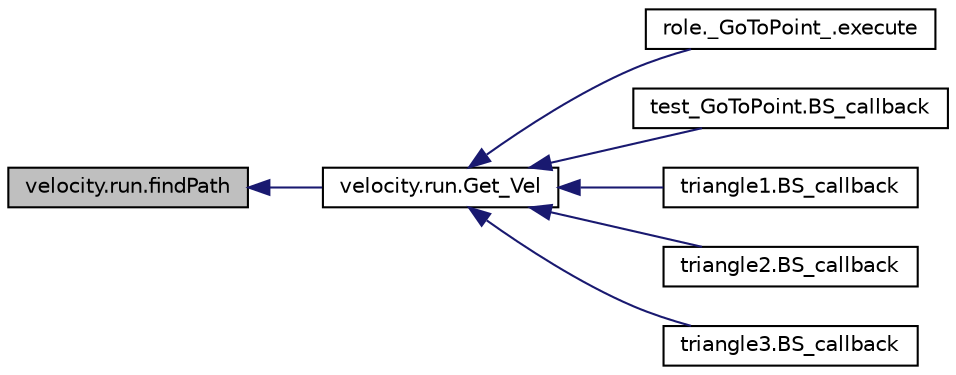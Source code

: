 digraph "velocity.run.findPath"
{
 // INTERACTIVE_SVG=YES
  edge [fontname="Helvetica",fontsize="10",labelfontname="Helvetica",labelfontsize="10"];
  node [fontname="Helvetica",fontsize="10",shape=record];
  rankdir="LR";
  Node1 [label="velocity.run.findPath",height=0.2,width=0.4,color="black", fillcolor="grey75", style="filled", fontcolor="black"];
  Node1 -> Node2 [dir="back",color="midnightblue",fontsize="10",style="solid",fontname="Helvetica"];
  Node2 [label="velocity.run.Get_Vel",height=0.2,width=0.4,color="black", fillcolor="white", style="filled",URL="$dd/d2b/namespacevelocity_1_1run.html#aeaa46639cf305f1b903034118c0a61c3"];
  Node2 -> Node3 [dir="back",color="midnightblue",fontsize="10",style="solid",fontname="Helvetica"];
  Node3 [label="role._GoToPoint_.execute",height=0.2,width=0.4,color="black", fillcolor="white", style="filled",URL="$d8/dc1/namespacerole_1_1___go_to_point__.html#a84a0f2068efa066cd6b131a5f0be834d"];
  Node2 -> Node4 [dir="back",color="midnightblue",fontsize="10",style="solid",fontname="Helvetica"];
  Node4 [label="test_GoToPoint.BS_callback",height=0.2,width=0.4,color="black", fillcolor="white", style="filled",URL="$d3/d98/namespacetest___go_to_point.html#affb0620d4a73f98a2e8a6b37d0f822d5"];
  Node2 -> Node5 [dir="back",color="midnightblue",fontsize="10",style="solid",fontname="Helvetica"];
  Node5 [label="triangle1.BS_callback",height=0.2,width=0.4,color="black", fillcolor="white", style="filled",URL="$da/d05/namespacetriangle1.html#a91e5eb0d61e759e21315a1b68d0d1bfa"];
  Node2 -> Node6 [dir="back",color="midnightblue",fontsize="10",style="solid",fontname="Helvetica"];
  Node6 [label="triangle2.BS_callback",height=0.2,width=0.4,color="black", fillcolor="white", style="filled",URL="$db/de4/namespacetriangle2.html#abbee82e2196c5ac3bbd22b402a8a0c7f"];
  Node2 -> Node7 [dir="back",color="midnightblue",fontsize="10",style="solid",fontname="Helvetica"];
  Node7 [label="triangle3.BS_callback",height=0.2,width=0.4,color="black", fillcolor="white", style="filled",URL="$dc/db8/namespacetriangle3.html#aaa090162c8434216d0040320b950815e"];
}
